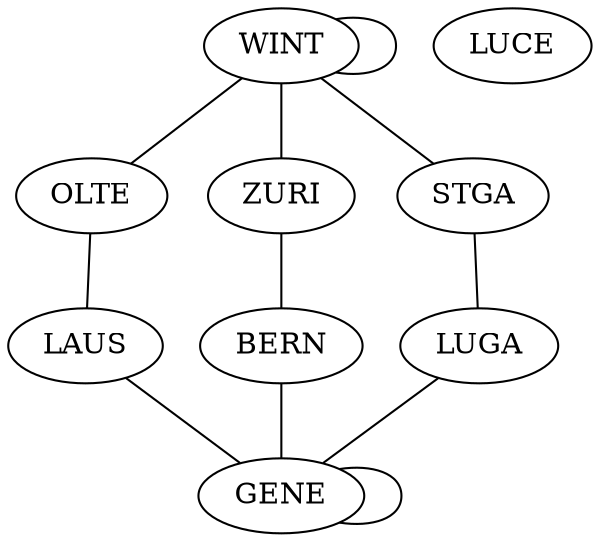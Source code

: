 graph G{
	OLTE [pos="0,0!"];
	WINT [pos="5,0!"];
	ZURI [pos="3,-1!"];
	STGA [pos="6,-1.25!"];
	LUCE [pos="3,-3!"];
	BERN [pos="1,-3.5!"];
	LAUS [pos="-1,-4.5!"];
	GENE [pos="-1.5,-6!"];
	LUGA [pos="3,-5.75!"];
GENE--GENE;
BERN--GENE;
LUGA--GENE;
LAUS--GENE;
OLTE--LAUS;
ZURI--BERN;
STGA--LUGA;
WINT--ZURI;
WINT--OLTE;
WINT--STGA;
WINT--WINT;
}

